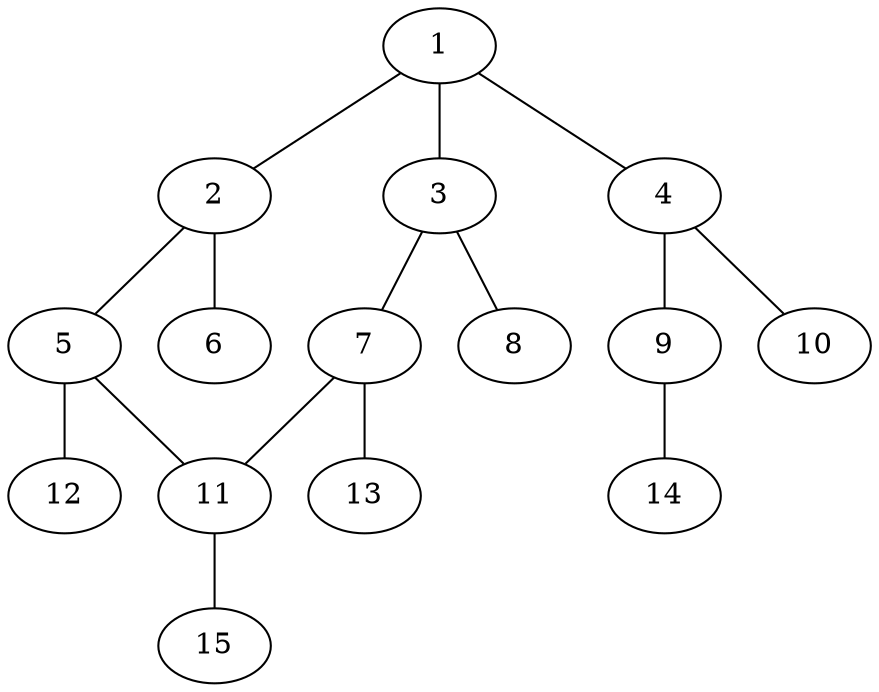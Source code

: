 graph molecule_3552 {
	1	 [chem=C];
	2	 [chem=C];
	1 -- 2	 [valence=1];
	3	 [chem=C];
	1 -- 3	 [valence=2];
	4	 [chem=C];
	1 -- 4	 [valence=1];
	5	 [chem=C];
	2 -- 5	 [valence=2];
	6	 [chem=Cl];
	2 -- 6	 [valence=1];
	7	 [chem=C];
	3 -- 7	 [valence=1];
	8	 [chem=Cl];
	3 -- 8	 [valence=1];
	9	 [chem=O];
	4 -- 9	 [valence=1];
	10	 [chem=O];
	4 -- 10	 [valence=2];
	11	 [chem=C];
	5 -- 11	 [valence=1];
	12	 [chem=H];
	5 -- 12	 [valence=1];
	7 -- 11	 [valence=2];
	13	 [chem=H];
	7 -- 13	 [valence=1];
	14	 [chem=H];
	9 -- 14	 [valence=1];
	15	 [chem=H];
	11 -- 15	 [valence=1];
}
